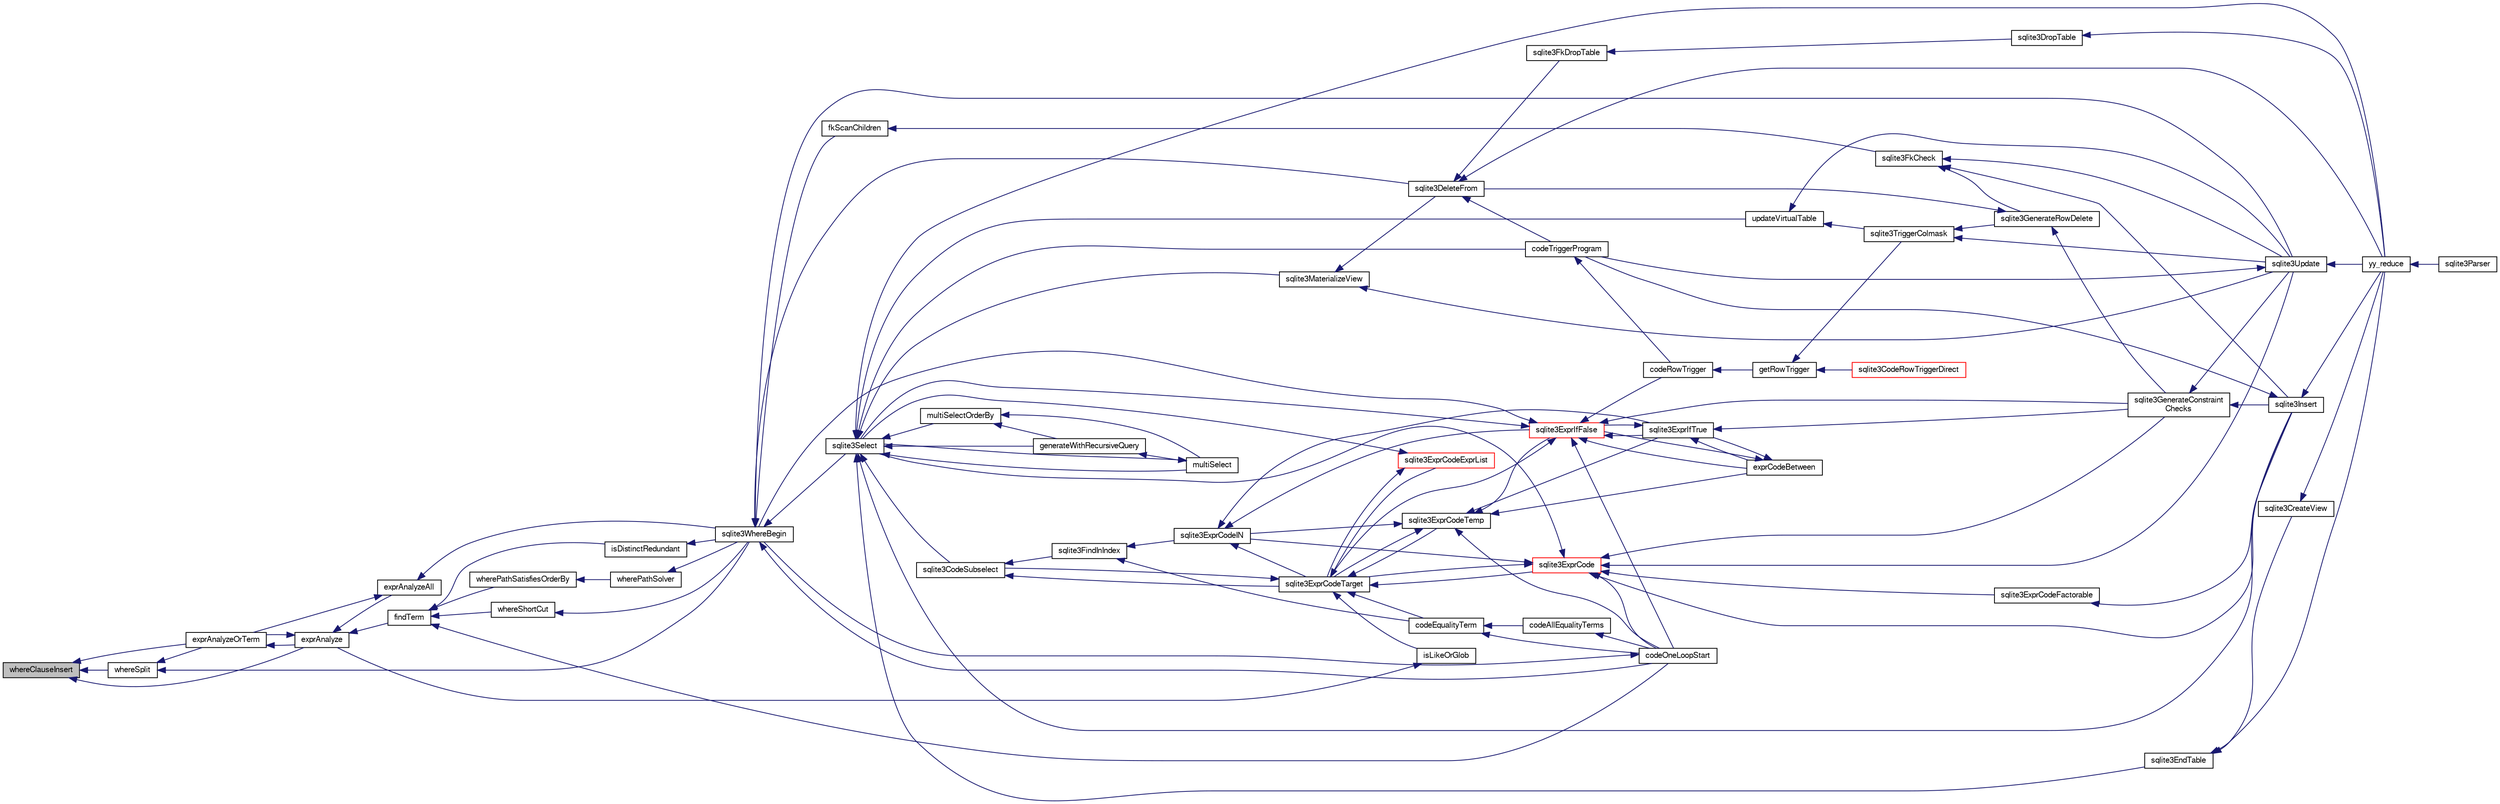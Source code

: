 digraph "whereClauseInsert"
{
  edge [fontname="FreeSans",fontsize="10",labelfontname="FreeSans",labelfontsize="10"];
  node [fontname="FreeSans",fontsize="10",shape=record];
  rankdir="LR";
  Node910714 [label="whereClauseInsert",height=0.2,width=0.4,color="black", fillcolor="grey75", style="filled", fontcolor="black"];
  Node910714 -> Node910715 [dir="back",color="midnightblue",fontsize="10",style="solid",fontname="FreeSans"];
  Node910715 [label="whereSplit",height=0.2,width=0.4,color="black", fillcolor="white", style="filled",URL="$sqlite3_8c.html#acd382388576f55257b3ef1501d6f7f84"];
  Node910715 -> Node910716 [dir="back",color="midnightblue",fontsize="10",style="solid",fontname="FreeSans"];
  Node910716 [label="exprAnalyzeOrTerm",height=0.2,width=0.4,color="black", fillcolor="white", style="filled",URL="$sqlite3_8c.html#ab95cabd8b51cb2291b5bef0c4a3776d2"];
  Node910716 -> Node910717 [dir="back",color="midnightblue",fontsize="10",style="solid",fontname="FreeSans"];
  Node910717 [label="exprAnalyze",height=0.2,width=0.4,color="black", fillcolor="white", style="filled",URL="$sqlite3_8c.html#acb10e48c9a4184a4edd9bfd5b14ad0b7"];
  Node910717 -> Node910718 [dir="back",color="midnightblue",fontsize="10",style="solid",fontname="FreeSans"];
  Node910718 [label="findTerm",height=0.2,width=0.4,color="black", fillcolor="white", style="filled",URL="$sqlite3_8c.html#af26eb1eed85001fcf29fa189b631ac4b"];
  Node910718 -> Node910719 [dir="back",color="midnightblue",fontsize="10",style="solid",fontname="FreeSans"];
  Node910719 [label="isDistinctRedundant",height=0.2,width=0.4,color="black", fillcolor="white", style="filled",URL="$sqlite3_8c.html#acfc2ade61d376596f173a8f70fea379b"];
  Node910719 -> Node910720 [dir="back",color="midnightblue",fontsize="10",style="solid",fontname="FreeSans"];
  Node910720 [label="sqlite3WhereBegin",height=0.2,width=0.4,color="black", fillcolor="white", style="filled",URL="$sqlite3_8c.html#acad049f5c9a96a8118cffd5e5ce89f7c"];
  Node910720 -> Node910721 [dir="back",color="midnightblue",fontsize="10",style="solid",fontname="FreeSans"];
  Node910721 [label="sqlite3DeleteFrom",height=0.2,width=0.4,color="black", fillcolor="white", style="filled",URL="$sqlite3_8c.html#ab9b4b45349188b49eabb23f94608a091"];
  Node910721 -> Node910722 [dir="back",color="midnightblue",fontsize="10",style="solid",fontname="FreeSans"];
  Node910722 [label="sqlite3FkDropTable",height=0.2,width=0.4,color="black", fillcolor="white", style="filled",URL="$sqlite3_8c.html#a1218c6fc74e89152ceaa4760e82f5ef9"];
  Node910722 -> Node910723 [dir="back",color="midnightblue",fontsize="10",style="solid",fontname="FreeSans"];
  Node910723 [label="sqlite3DropTable",height=0.2,width=0.4,color="black", fillcolor="white", style="filled",URL="$sqlite3_8c.html#a5534f77364b5568783c0e50db3c9defb"];
  Node910723 -> Node910724 [dir="back",color="midnightblue",fontsize="10",style="solid",fontname="FreeSans"];
  Node910724 [label="yy_reduce",height=0.2,width=0.4,color="black", fillcolor="white", style="filled",URL="$sqlite3_8c.html#a7c419a9b25711c666a9a2449ef377f14"];
  Node910724 -> Node910725 [dir="back",color="midnightblue",fontsize="10",style="solid",fontname="FreeSans"];
  Node910725 [label="sqlite3Parser",height=0.2,width=0.4,color="black", fillcolor="white", style="filled",URL="$sqlite3_8c.html#a0327d71a5fabe0b6a343d78a2602e72a"];
  Node910721 -> Node910726 [dir="back",color="midnightblue",fontsize="10",style="solid",fontname="FreeSans"];
  Node910726 [label="codeTriggerProgram",height=0.2,width=0.4,color="black", fillcolor="white", style="filled",URL="$sqlite3_8c.html#a120801f59d9281d201d2ff4b2606836e"];
  Node910726 -> Node910727 [dir="back",color="midnightblue",fontsize="10",style="solid",fontname="FreeSans"];
  Node910727 [label="codeRowTrigger",height=0.2,width=0.4,color="black", fillcolor="white", style="filled",URL="$sqlite3_8c.html#a463cea5aaaf388b560b206570a0022fc"];
  Node910727 -> Node910728 [dir="back",color="midnightblue",fontsize="10",style="solid",fontname="FreeSans"];
  Node910728 [label="getRowTrigger",height=0.2,width=0.4,color="black", fillcolor="white", style="filled",URL="$sqlite3_8c.html#a69626ef20b540d1a2b19cf56f3f45689"];
  Node910728 -> Node910729 [dir="back",color="midnightblue",fontsize="10",style="solid",fontname="FreeSans"];
  Node910729 [label="sqlite3CodeRowTriggerDirect",height=0.2,width=0.4,color="red", fillcolor="white", style="filled",URL="$sqlite3_8c.html#ad92829f9001bcf89a0299dad5a48acd4"];
  Node910728 -> Node910736 [dir="back",color="midnightblue",fontsize="10",style="solid",fontname="FreeSans"];
  Node910736 [label="sqlite3TriggerColmask",height=0.2,width=0.4,color="black", fillcolor="white", style="filled",URL="$sqlite3_8c.html#acace8e99e37ae5e84ea03c65e820c540"];
  Node910736 -> Node910731 [dir="back",color="midnightblue",fontsize="10",style="solid",fontname="FreeSans"];
  Node910731 [label="sqlite3GenerateRowDelete",height=0.2,width=0.4,color="black", fillcolor="white", style="filled",URL="$sqlite3_8c.html#a2c76cbf3027fc18fdbb8cb4cd96b77d9"];
  Node910731 -> Node910721 [dir="back",color="midnightblue",fontsize="10",style="solid",fontname="FreeSans"];
  Node910731 -> Node910732 [dir="back",color="midnightblue",fontsize="10",style="solid",fontname="FreeSans"];
  Node910732 [label="sqlite3GenerateConstraint\lChecks",height=0.2,width=0.4,color="black", fillcolor="white", style="filled",URL="$sqlite3_8c.html#aef639c1e6a0c0a67ca6e7690ad931bd2"];
  Node910732 -> Node910733 [dir="back",color="midnightblue",fontsize="10",style="solid",fontname="FreeSans"];
  Node910733 [label="sqlite3Insert",height=0.2,width=0.4,color="black", fillcolor="white", style="filled",URL="$sqlite3_8c.html#a5b17c9c2000bae6bdff8e6be48d7dc2b"];
  Node910733 -> Node910726 [dir="back",color="midnightblue",fontsize="10",style="solid",fontname="FreeSans"];
  Node910733 -> Node910724 [dir="back",color="midnightblue",fontsize="10",style="solid",fontname="FreeSans"];
  Node910732 -> Node910734 [dir="back",color="midnightblue",fontsize="10",style="solid",fontname="FreeSans"];
  Node910734 [label="sqlite3Update",height=0.2,width=0.4,color="black", fillcolor="white", style="filled",URL="$sqlite3_8c.html#ac5aa67c46e8cc8174566fabe6809fafa"];
  Node910734 -> Node910726 [dir="back",color="midnightblue",fontsize="10",style="solid",fontname="FreeSans"];
  Node910734 -> Node910724 [dir="back",color="midnightblue",fontsize="10",style="solid",fontname="FreeSans"];
  Node910736 -> Node910734 [dir="back",color="midnightblue",fontsize="10",style="solid",fontname="FreeSans"];
  Node910721 -> Node910724 [dir="back",color="midnightblue",fontsize="10",style="solid",fontname="FreeSans"];
  Node910720 -> Node910737 [dir="back",color="midnightblue",fontsize="10",style="solid",fontname="FreeSans"];
  Node910737 [label="fkScanChildren",height=0.2,width=0.4,color="black", fillcolor="white", style="filled",URL="$sqlite3_8c.html#a67c9dcb484336b3155e7a82a037d4691"];
  Node910737 -> Node910738 [dir="back",color="midnightblue",fontsize="10",style="solid",fontname="FreeSans"];
  Node910738 [label="sqlite3FkCheck",height=0.2,width=0.4,color="black", fillcolor="white", style="filled",URL="$sqlite3_8c.html#aa38fb76c7d6f48f19772877a41703b92"];
  Node910738 -> Node910731 [dir="back",color="midnightblue",fontsize="10",style="solid",fontname="FreeSans"];
  Node910738 -> Node910733 [dir="back",color="midnightblue",fontsize="10",style="solid",fontname="FreeSans"];
  Node910738 -> Node910734 [dir="back",color="midnightblue",fontsize="10",style="solid",fontname="FreeSans"];
  Node910720 -> Node910739 [dir="back",color="midnightblue",fontsize="10",style="solid",fontname="FreeSans"];
  Node910739 [label="sqlite3Select",height=0.2,width=0.4,color="black", fillcolor="white", style="filled",URL="$sqlite3_8c.html#a2465ee8c956209ba4b272477b7c21a45"];
  Node910739 -> Node910740 [dir="back",color="midnightblue",fontsize="10",style="solid",fontname="FreeSans"];
  Node910740 [label="sqlite3CodeSubselect",height=0.2,width=0.4,color="black", fillcolor="white", style="filled",URL="$sqlite3_8c.html#aa69b46d2204a1d1b110107a1be12ee0c"];
  Node910740 -> Node910741 [dir="back",color="midnightblue",fontsize="10",style="solid",fontname="FreeSans"];
  Node910741 [label="sqlite3FindInIndex",height=0.2,width=0.4,color="black", fillcolor="white", style="filled",URL="$sqlite3_8c.html#af7d8c56ab0231f44bb5f87b3fafeffb2"];
  Node910741 -> Node910742 [dir="back",color="midnightblue",fontsize="10",style="solid",fontname="FreeSans"];
  Node910742 [label="sqlite3ExprCodeIN",height=0.2,width=0.4,color="black", fillcolor="white", style="filled",URL="$sqlite3_8c.html#ad9cf4f5b5ffb90c24a4a0900c8626193"];
  Node910742 -> Node910743 [dir="back",color="midnightblue",fontsize="10",style="solid",fontname="FreeSans"];
  Node910743 [label="sqlite3ExprCodeTarget",height=0.2,width=0.4,color="black", fillcolor="white", style="filled",URL="$sqlite3_8c.html#a4f308397a0a3ed299ed31aaa1ae2a293"];
  Node910743 -> Node910740 [dir="back",color="midnightblue",fontsize="10",style="solid",fontname="FreeSans"];
  Node910743 -> Node910744 [dir="back",color="midnightblue",fontsize="10",style="solid",fontname="FreeSans"];
  Node910744 [label="sqlite3ExprCodeTemp",height=0.2,width=0.4,color="black", fillcolor="white", style="filled",URL="$sqlite3_8c.html#a3bc5c1ccb3c5851847e2aeb4a84ae1fc"];
  Node910744 -> Node910742 [dir="back",color="midnightblue",fontsize="10",style="solid",fontname="FreeSans"];
  Node910744 -> Node910743 [dir="back",color="midnightblue",fontsize="10",style="solid",fontname="FreeSans"];
  Node910744 -> Node910745 [dir="back",color="midnightblue",fontsize="10",style="solid",fontname="FreeSans"];
  Node910745 [label="exprCodeBetween",height=0.2,width=0.4,color="black", fillcolor="white", style="filled",URL="$sqlite3_8c.html#abd053493214542bca8f406f42145d173"];
  Node910745 -> Node910746 [dir="back",color="midnightblue",fontsize="10",style="solid",fontname="FreeSans"];
  Node910746 [label="sqlite3ExprIfTrue",height=0.2,width=0.4,color="black", fillcolor="white", style="filled",URL="$sqlite3_8c.html#ad93a55237c23e1b743ab1f59df1a1444"];
  Node910746 -> Node910745 [dir="back",color="midnightblue",fontsize="10",style="solid",fontname="FreeSans"];
  Node910746 -> Node910747 [dir="back",color="midnightblue",fontsize="10",style="solid",fontname="FreeSans"];
  Node910747 [label="sqlite3ExprIfFalse",height=0.2,width=0.4,color="red", fillcolor="white", style="filled",URL="$sqlite3_8c.html#af97ecccb5d56e321e118414b08f65b71"];
  Node910747 -> Node910743 [dir="back",color="midnightblue",fontsize="10",style="solid",fontname="FreeSans"];
  Node910747 -> Node910745 [dir="back",color="midnightblue",fontsize="10",style="solid",fontname="FreeSans"];
  Node910747 -> Node910746 [dir="back",color="midnightblue",fontsize="10",style="solid",fontname="FreeSans"];
  Node910747 -> Node910732 [dir="back",color="midnightblue",fontsize="10",style="solid",fontname="FreeSans"];
  Node910747 -> Node910739 [dir="back",color="midnightblue",fontsize="10",style="solid",fontname="FreeSans"];
  Node910747 -> Node910727 [dir="back",color="midnightblue",fontsize="10",style="solid",fontname="FreeSans"];
  Node910747 -> Node910761 [dir="back",color="midnightblue",fontsize="10",style="solid",fontname="FreeSans"];
  Node910761 [label="codeOneLoopStart",height=0.2,width=0.4,color="black", fillcolor="white", style="filled",URL="$sqlite3_8c.html#aa868875120b151c169cc79139ed6e008"];
  Node910761 -> Node910720 [dir="back",color="midnightblue",fontsize="10",style="solid",fontname="FreeSans"];
  Node910747 -> Node910720 [dir="back",color="midnightblue",fontsize="10",style="solid",fontname="FreeSans"];
  Node910746 -> Node910732 [dir="back",color="midnightblue",fontsize="10",style="solid",fontname="FreeSans"];
  Node910745 -> Node910747 [dir="back",color="midnightblue",fontsize="10",style="solid",fontname="FreeSans"];
  Node910744 -> Node910746 [dir="back",color="midnightblue",fontsize="10",style="solid",fontname="FreeSans"];
  Node910744 -> Node910747 [dir="back",color="midnightblue",fontsize="10",style="solid",fontname="FreeSans"];
  Node910744 -> Node910761 [dir="back",color="midnightblue",fontsize="10",style="solid",fontname="FreeSans"];
  Node910743 -> Node910762 [dir="back",color="midnightblue",fontsize="10",style="solid",fontname="FreeSans"];
  Node910762 [label="sqlite3ExprCode",height=0.2,width=0.4,color="red", fillcolor="white", style="filled",URL="$sqlite3_8c.html#a75f270fb0b111b86924cca4ea507b417"];
  Node910762 -> Node910742 [dir="back",color="midnightblue",fontsize="10",style="solid",fontname="FreeSans"];
  Node910762 -> Node910743 [dir="back",color="midnightblue",fontsize="10",style="solid",fontname="FreeSans"];
  Node910762 -> Node910763 [dir="back",color="midnightblue",fontsize="10",style="solid",fontname="FreeSans"];
  Node910763 [label="sqlite3ExprCodeFactorable",height=0.2,width=0.4,color="black", fillcolor="white", style="filled",URL="$sqlite3_8c.html#a843f7fd58eec5a683c1fd8435fcd1e84"];
  Node910763 -> Node910733 [dir="back",color="midnightblue",fontsize="10",style="solid",fontname="FreeSans"];
  Node910762 -> Node910733 [dir="back",color="midnightblue",fontsize="10",style="solid",fontname="FreeSans"];
  Node910762 -> Node910732 [dir="back",color="midnightblue",fontsize="10",style="solid",fontname="FreeSans"];
  Node910762 -> Node910739 [dir="back",color="midnightblue",fontsize="10",style="solid",fontname="FreeSans"];
  Node910762 -> Node910734 [dir="back",color="midnightblue",fontsize="10",style="solid",fontname="FreeSans"];
  Node910762 -> Node910761 [dir="back",color="midnightblue",fontsize="10",style="solid",fontname="FreeSans"];
  Node910743 -> Node910774 [dir="back",color="midnightblue",fontsize="10",style="solid",fontname="FreeSans"];
  Node910774 [label="sqlite3ExprCodeExprList",height=0.2,width=0.4,color="red", fillcolor="white", style="filled",URL="$sqlite3_8c.html#a05b2b3dc3de7565de24eb3a2ff4e9566"];
  Node910774 -> Node910743 [dir="back",color="midnightblue",fontsize="10",style="solid",fontname="FreeSans"];
  Node910774 -> Node910739 [dir="back",color="midnightblue",fontsize="10",style="solid",fontname="FreeSans"];
  Node910743 -> Node910777 [dir="back",color="midnightblue",fontsize="10",style="solid",fontname="FreeSans"];
  Node910777 [label="isLikeOrGlob",height=0.2,width=0.4,color="black", fillcolor="white", style="filled",URL="$sqlite3_8c.html#a6c38e495198bf8976f68d1a6ebd74a50"];
  Node910777 -> Node910717 [dir="back",color="midnightblue",fontsize="10",style="solid",fontname="FreeSans"];
  Node910743 -> Node910778 [dir="back",color="midnightblue",fontsize="10",style="solid",fontname="FreeSans"];
  Node910778 [label="codeEqualityTerm",height=0.2,width=0.4,color="black", fillcolor="white", style="filled",URL="$sqlite3_8c.html#ad88a57073f031452c9843e97f15acc47"];
  Node910778 -> Node910779 [dir="back",color="midnightblue",fontsize="10",style="solid",fontname="FreeSans"];
  Node910779 [label="codeAllEqualityTerms",height=0.2,width=0.4,color="black", fillcolor="white", style="filled",URL="$sqlite3_8c.html#a3095598b812500a4efe41bf17cd49381"];
  Node910779 -> Node910761 [dir="back",color="midnightblue",fontsize="10",style="solid",fontname="FreeSans"];
  Node910778 -> Node910761 [dir="back",color="midnightblue",fontsize="10",style="solid",fontname="FreeSans"];
  Node910742 -> Node910746 [dir="back",color="midnightblue",fontsize="10",style="solid",fontname="FreeSans"];
  Node910742 -> Node910747 [dir="back",color="midnightblue",fontsize="10",style="solid",fontname="FreeSans"];
  Node910741 -> Node910778 [dir="back",color="midnightblue",fontsize="10",style="solid",fontname="FreeSans"];
  Node910740 -> Node910743 [dir="back",color="midnightblue",fontsize="10",style="solid",fontname="FreeSans"];
  Node910739 -> Node910753 [dir="back",color="midnightblue",fontsize="10",style="solid",fontname="FreeSans"];
  Node910753 [label="sqlite3EndTable",height=0.2,width=0.4,color="black", fillcolor="white", style="filled",URL="$sqlite3_8c.html#a7b5f2c66c0f0b6f819d970ca389768b0"];
  Node910753 -> Node910754 [dir="back",color="midnightblue",fontsize="10",style="solid",fontname="FreeSans"];
  Node910754 [label="sqlite3CreateView",height=0.2,width=0.4,color="black", fillcolor="white", style="filled",URL="$sqlite3_8c.html#a9d85cb00ff71dee5cd9a019503a6982e"];
  Node910754 -> Node910724 [dir="back",color="midnightblue",fontsize="10",style="solid",fontname="FreeSans"];
  Node910753 -> Node910724 [dir="back",color="midnightblue",fontsize="10",style="solid",fontname="FreeSans"];
  Node910739 -> Node910780 [dir="back",color="midnightblue",fontsize="10",style="solid",fontname="FreeSans"];
  Node910780 [label="sqlite3MaterializeView",height=0.2,width=0.4,color="black", fillcolor="white", style="filled",URL="$sqlite3_8c.html#a4557984b0b75f998fb0c3f231c9b1def"];
  Node910780 -> Node910721 [dir="back",color="midnightblue",fontsize="10",style="solid",fontname="FreeSans"];
  Node910780 -> Node910734 [dir="back",color="midnightblue",fontsize="10",style="solid",fontname="FreeSans"];
  Node910739 -> Node910733 [dir="back",color="midnightblue",fontsize="10",style="solid",fontname="FreeSans"];
  Node910739 -> Node910770 [dir="back",color="midnightblue",fontsize="10",style="solid",fontname="FreeSans"];
  Node910770 [label="generateWithRecursiveQuery",height=0.2,width=0.4,color="black", fillcolor="white", style="filled",URL="$sqlite3_8c.html#ade2c3663fa9c3b9676507984b9483942"];
  Node910770 -> Node910771 [dir="back",color="midnightblue",fontsize="10",style="solid",fontname="FreeSans"];
  Node910771 [label="multiSelect",height=0.2,width=0.4,color="black", fillcolor="white", style="filled",URL="$sqlite3_8c.html#a6456c61f3d9b2389738753cedfa24fa7"];
  Node910771 -> Node910739 [dir="back",color="midnightblue",fontsize="10",style="solid",fontname="FreeSans"];
  Node910739 -> Node910771 [dir="back",color="midnightblue",fontsize="10",style="solid",fontname="FreeSans"];
  Node910739 -> Node910772 [dir="back",color="midnightblue",fontsize="10",style="solid",fontname="FreeSans"];
  Node910772 [label="multiSelectOrderBy",height=0.2,width=0.4,color="black", fillcolor="white", style="filled",URL="$sqlite3_8c.html#afcdb8488c6f4dfdadaf9f04bca35b808"];
  Node910772 -> Node910770 [dir="back",color="midnightblue",fontsize="10",style="solid",fontname="FreeSans"];
  Node910772 -> Node910771 [dir="back",color="midnightblue",fontsize="10",style="solid",fontname="FreeSans"];
  Node910739 -> Node910726 [dir="back",color="midnightblue",fontsize="10",style="solid",fontname="FreeSans"];
  Node910739 -> Node910781 [dir="back",color="midnightblue",fontsize="10",style="solid",fontname="FreeSans"];
  Node910781 [label="updateVirtualTable",height=0.2,width=0.4,color="black", fillcolor="white", style="filled",URL="$sqlite3_8c.html#a740220531db9293c39a2cdd7da3f74e1"];
  Node910781 -> Node910736 [dir="back",color="midnightblue",fontsize="10",style="solid",fontname="FreeSans"];
  Node910781 -> Node910734 [dir="back",color="midnightblue",fontsize="10",style="solid",fontname="FreeSans"];
  Node910739 -> Node910724 [dir="back",color="midnightblue",fontsize="10",style="solid",fontname="FreeSans"];
  Node910720 -> Node910734 [dir="back",color="midnightblue",fontsize="10",style="solid",fontname="FreeSans"];
  Node910720 -> Node910761 [dir="back",color="midnightblue",fontsize="10",style="solid",fontname="FreeSans"];
  Node910718 -> Node910761 [dir="back",color="midnightblue",fontsize="10",style="solid",fontname="FreeSans"];
  Node910718 -> Node910782 [dir="back",color="midnightblue",fontsize="10",style="solid",fontname="FreeSans"];
  Node910782 [label="wherePathSatisfiesOrderBy",height=0.2,width=0.4,color="black", fillcolor="white", style="filled",URL="$sqlite3_8c.html#a0d0fdea0c17942906bcb742c15cf8861"];
  Node910782 -> Node910783 [dir="back",color="midnightblue",fontsize="10",style="solid",fontname="FreeSans"];
  Node910783 [label="wherePathSolver",height=0.2,width=0.4,color="black", fillcolor="white", style="filled",URL="$sqlite3_8c.html#aebc15a04540468c220b31d00e9b29fe6"];
  Node910783 -> Node910720 [dir="back",color="midnightblue",fontsize="10",style="solid",fontname="FreeSans"];
  Node910718 -> Node910784 [dir="back",color="midnightblue",fontsize="10",style="solid",fontname="FreeSans"];
  Node910784 [label="whereShortCut",height=0.2,width=0.4,color="black", fillcolor="white", style="filled",URL="$sqlite3_8c.html#ae1e6727024b08b6596d4d28882587b86"];
  Node910784 -> Node910720 [dir="back",color="midnightblue",fontsize="10",style="solid",fontname="FreeSans"];
  Node910717 -> Node910785 [dir="back",color="midnightblue",fontsize="10",style="solid",fontname="FreeSans"];
  Node910785 [label="exprAnalyzeAll",height=0.2,width=0.4,color="black", fillcolor="white", style="filled",URL="$sqlite3_8c.html#a2e7a957af98e240fa68e34d6ff639437"];
  Node910785 -> Node910716 [dir="back",color="midnightblue",fontsize="10",style="solid",fontname="FreeSans"];
  Node910785 -> Node910720 [dir="back",color="midnightblue",fontsize="10",style="solid",fontname="FreeSans"];
  Node910717 -> Node910716 [dir="back",color="midnightblue",fontsize="10",style="solid",fontname="FreeSans"];
  Node910715 -> Node910720 [dir="back",color="midnightblue",fontsize="10",style="solid",fontname="FreeSans"];
  Node910714 -> Node910716 [dir="back",color="midnightblue",fontsize="10",style="solid",fontname="FreeSans"];
  Node910714 -> Node910717 [dir="back",color="midnightblue",fontsize="10",style="solid",fontname="FreeSans"];
}
